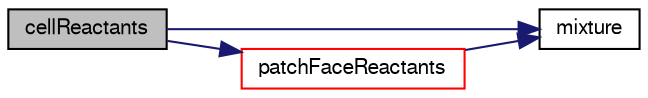 digraph "cellReactants"
{
  bgcolor="transparent";
  edge [fontname="FreeSans",fontsize="10",labelfontname="FreeSans",labelfontsize="10"];
  node [fontname="FreeSans",fontsize="10",shape=record];
  rankdir="LR";
  Node28 [label="cellReactants",height=0.2,width=0.4,color="black", fillcolor="grey75", style="filled", fontcolor="black"];
  Node28 -> Node29 [color="midnightblue",fontsize="10",style="solid",fontname="FreeSans"];
  Node29 [label="mixture",height=0.2,width=0.4,color="black",URL="$a30134.html#a2bd9c5750715219cd1c18211236020d3"];
  Node28 -> Node30 [color="midnightblue",fontsize="10",style="solid",fontname="FreeSans"];
  Node30 [label="patchFaceReactants",height=0.2,width=0.4,color="red",URL="$a30134.html#a471f87b16652feb2945dac472022e76e"];
  Node30 -> Node29 [color="midnightblue",fontsize="10",style="solid",fontname="FreeSans"];
}
